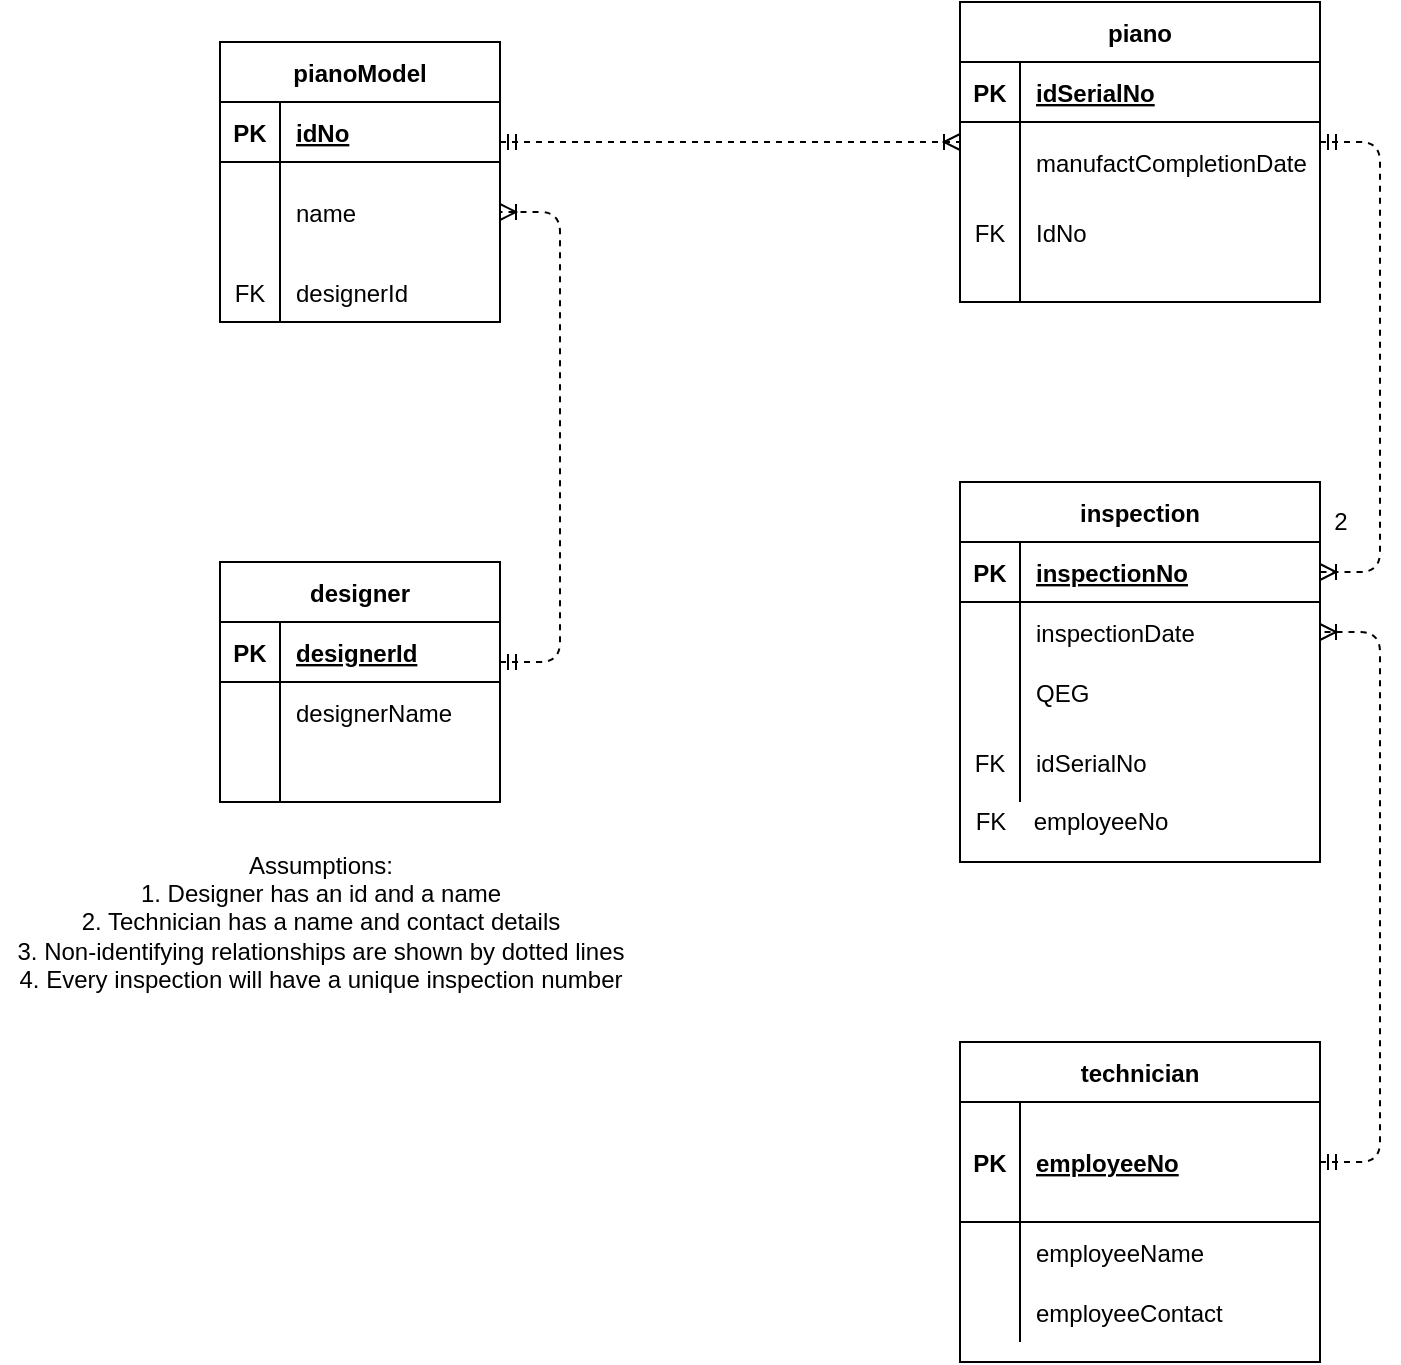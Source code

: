 <mxfile version="13.8.5" type="github" pages="2">
  <diagram id="wfeXpfmRRTUBRRbTYuu1" name="relational-schema">
    <mxGraphModel dx="1632" dy="437" grid="1" gridSize="10" guides="1" tooltips="1" connect="1" arrows="1" fold="1" page="1" pageScale="1" pageWidth="850" pageHeight="1100" math="0" shadow="0" extFonts="Permanent Marker^https://fonts.googleapis.com/css?family=Permanent+Marker">
      <root>
        <mxCell id="AUIAXAX3j84-FacNN-Je-0" />
        <mxCell id="AUIAXAX3j84-FacNN-Je-1" parent="AUIAXAX3j84-FacNN-Je-0" />
        <mxCell id="HDRzqcHxdsuTqlHMVffO-0" value="pianoModel" style="shape=table;startSize=30;container=1;collapsible=1;childLayout=tableLayout;fixedRows=1;rowLines=0;fontStyle=1;align=center;resizeLast=1;" parent="AUIAXAX3j84-FacNN-Je-1" vertex="1">
          <mxGeometry x="60" y="60" width="140" height="140" as="geometry" />
        </mxCell>
        <mxCell id="HDRzqcHxdsuTqlHMVffO-1" value="" style="shape=partialRectangle;collapsible=0;dropTarget=0;pointerEvents=0;fillColor=none;top=0;left=0;bottom=1;right=0;points=[[0,0.5],[1,0.5]];portConstraint=eastwest;" parent="HDRzqcHxdsuTqlHMVffO-0" vertex="1">
          <mxGeometry y="30" width="140" height="30" as="geometry" />
        </mxCell>
        <mxCell id="HDRzqcHxdsuTqlHMVffO-2" value="PK" style="shape=partialRectangle;connectable=0;fillColor=none;top=0;left=0;bottom=0;right=0;fontStyle=1;overflow=hidden;" parent="HDRzqcHxdsuTqlHMVffO-1" vertex="1">
          <mxGeometry width="30" height="30" as="geometry" />
        </mxCell>
        <mxCell id="HDRzqcHxdsuTqlHMVffO-3" value="idNo" style="shape=partialRectangle;connectable=0;fillColor=none;top=0;left=0;bottom=0;right=0;align=left;spacingLeft=6;fontStyle=5;overflow=hidden;" parent="HDRzqcHxdsuTqlHMVffO-1" vertex="1">
          <mxGeometry x="30" width="110" height="30" as="geometry" />
        </mxCell>
        <mxCell id="HDRzqcHxdsuTqlHMVffO-4" value="" style="shape=partialRectangle;collapsible=0;dropTarget=0;pointerEvents=0;fillColor=none;top=0;left=0;bottom=0;right=0;points=[[0,0.5],[1,0.5]];portConstraint=eastwest;" parent="HDRzqcHxdsuTqlHMVffO-0" vertex="1">
          <mxGeometry y="60" width="140" height="50" as="geometry" />
        </mxCell>
        <mxCell id="HDRzqcHxdsuTqlHMVffO-5" value="" style="shape=partialRectangle;connectable=0;fillColor=none;top=0;left=0;bottom=0;right=0;editable=1;overflow=hidden;" parent="HDRzqcHxdsuTqlHMVffO-4" vertex="1">
          <mxGeometry width="30" height="50" as="geometry" />
        </mxCell>
        <mxCell id="HDRzqcHxdsuTqlHMVffO-6" value="name" style="shape=partialRectangle;connectable=0;fillColor=none;top=0;left=0;bottom=0;right=0;align=left;spacingLeft=6;overflow=hidden;" parent="HDRzqcHxdsuTqlHMVffO-4" vertex="1">
          <mxGeometry x="30" width="110" height="50" as="geometry" />
        </mxCell>
        <mxCell id="HDRzqcHxdsuTqlHMVffO-10" value="" style="shape=partialRectangle;collapsible=0;dropTarget=0;pointerEvents=0;fillColor=none;top=0;left=0;bottom=0;right=0;points=[[0,0.5],[1,0.5]];portConstraint=eastwest;" parent="HDRzqcHxdsuTqlHMVffO-0" vertex="1">
          <mxGeometry y="110" width="140" height="30" as="geometry" />
        </mxCell>
        <mxCell id="HDRzqcHxdsuTqlHMVffO-11" value="FK" style="shape=partialRectangle;connectable=0;fillColor=none;top=0;left=0;bottom=0;right=0;editable=1;overflow=hidden;" parent="HDRzqcHxdsuTqlHMVffO-10" vertex="1">
          <mxGeometry width="30" height="30" as="geometry" />
        </mxCell>
        <mxCell id="HDRzqcHxdsuTqlHMVffO-12" value="designerId" style="shape=partialRectangle;connectable=0;fillColor=none;top=0;left=0;bottom=0;right=0;align=left;spacingLeft=6;overflow=hidden;" parent="HDRzqcHxdsuTqlHMVffO-10" vertex="1">
          <mxGeometry x="30" width="110" height="30" as="geometry" />
        </mxCell>
        <mxCell id="HDRzqcHxdsuTqlHMVffO-13" value="designer" style="shape=table;startSize=30;container=1;collapsible=1;childLayout=tableLayout;fixedRows=1;rowLines=0;fontStyle=1;align=center;resizeLast=1;" parent="AUIAXAX3j84-FacNN-Je-1" vertex="1">
          <mxGeometry x="60" y="320" width="140" height="120" as="geometry" />
        </mxCell>
        <mxCell id="HDRzqcHxdsuTqlHMVffO-14" value="" style="shape=partialRectangle;collapsible=0;dropTarget=0;pointerEvents=0;fillColor=none;top=0;left=0;bottom=1;right=0;points=[[0,0.5],[1,0.5]];portConstraint=eastwest;" parent="HDRzqcHxdsuTqlHMVffO-13" vertex="1">
          <mxGeometry y="30" width="140" height="30" as="geometry" />
        </mxCell>
        <mxCell id="HDRzqcHxdsuTqlHMVffO-15" value="PK" style="shape=partialRectangle;connectable=0;fillColor=none;top=0;left=0;bottom=0;right=0;fontStyle=1;overflow=hidden;" parent="HDRzqcHxdsuTqlHMVffO-14" vertex="1">
          <mxGeometry width="30" height="30" as="geometry" />
        </mxCell>
        <mxCell id="HDRzqcHxdsuTqlHMVffO-16" value="designerId" style="shape=partialRectangle;connectable=0;fillColor=none;top=0;left=0;bottom=0;right=0;align=left;spacingLeft=6;fontStyle=5;overflow=hidden;" parent="HDRzqcHxdsuTqlHMVffO-14" vertex="1">
          <mxGeometry x="30" width="110" height="30" as="geometry" />
        </mxCell>
        <mxCell id="HDRzqcHxdsuTqlHMVffO-17" value="" style="shape=partialRectangle;collapsible=0;dropTarget=0;pointerEvents=0;fillColor=none;top=0;left=0;bottom=0;right=0;points=[[0,0.5],[1,0.5]];portConstraint=eastwest;" parent="HDRzqcHxdsuTqlHMVffO-13" vertex="1">
          <mxGeometry y="60" width="140" height="30" as="geometry" />
        </mxCell>
        <mxCell id="HDRzqcHxdsuTqlHMVffO-18" value="" style="shape=partialRectangle;connectable=0;fillColor=none;top=0;left=0;bottom=0;right=0;editable=1;overflow=hidden;" parent="HDRzqcHxdsuTqlHMVffO-17" vertex="1">
          <mxGeometry width="30" height="30" as="geometry" />
        </mxCell>
        <mxCell id="HDRzqcHxdsuTqlHMVffO-19" value="designerName" style="shape=partialRectangle;connectable=0;fillColor=none;top=0;left=0;bottom=0;right=0;align=left;spacingLeft=6;overflow=hidden;" parent="HDRzqcHxdsuTqlHMVffO-17" vertex="1">
          <mxGeometry x="30" width="110" height="30" as="geometry" />
        </mxCell>
        <mxCell id="HDRzqcHxdsuTqlHMVffO-23" value="" style="shape=partialRectangle;collapsible=0;dropTarget=0;pointerEvents=0;fillColor=none;top=0;left=0;bottom=0;right=0;points=[[0,0.5],[1,0.5]];portConstraint=eastwest;" parent="HDRzqcHxdsuTqlHMVffO-13" vertex="1">
          <mxGeometry y="90" width="140" height="30" as="geometry" />
        </mxCell>
        <mxCell id="HDRzqcHxdsuTqlHMVffO-24" value="" style="shape=partialRectangle;connectable=0;fillColor=none;top=0;left=0;bottom=0;right=0;editable=1;overflow=hidden;" parent="HDRzqcHxdsuTqlHMVffO-23" vertex="1">
          <mxGeometry width="30" height="30" as="geometry" />
        </mxCell>
        <mxCell id="HDRzqcHxdsuTqlHMVffO-25" value="" style="shape=partialRectangle;connectable=0;fillColor=none;top=0;left=0;bottom=0;right=0;align=left;spacingLeft=6;overflow=hidden;" parent="HDRzqcHxdsuTqlHMVffO-23" vertex="1">
          <mxGeometry x="30" width="110" height="30" as="geometry" />
        </mxCell>
        <mxCell id="HDRzqcHxdsuTqlHMVffO-26" value="" style="edgeStyle=entityRelationEdgeStyle;fontSize=12;html=1;endArrow=ERoneToMany;startArrow=ERmandOne;endFill=0;entryX=1;entryY=0.5;entryDx=0;entryDy=0;dashed=1;" parent="AUIAXAX3j84-FacNN-Je-1" target="HDRzqcHxdsuTqlHMVffO-4" edge="1">
          <mxGeometry width="100" height="100" relative="1" as="geometry">
            <mxPoint x="200" y="370" as="sourcePoint" />
            <mxPoint x="330" y="170" as="targetPoint" />
          </mxGeometry>
        </mxCell>
        <mxCell id="HDRzqcHxdsuTqlHMVffO-27" value="piano" style="shape=table;startSize=30;container=1;collapsible=1;childLayout=tableLayout;fixedRows=1;rowLines=0;fontStyle=1;align=center;resizeLast=1;" parent="AUIAXAX3j84-FacNN-Je-1" vertex="1">
          <mxGeometry x="430" y="40" width="180" height="150" as="geometry" />
        </mxCell>
        <mxCell id="HDRzqcHxdsuTqlHMVffO-28" value="" style="shape=partialRectangle;collapsible=0;dropTarget=0;pointerEvents=0;fillColor=none;top=0;left=0;bottom=1;right=0;points=[[0,0.5],[1,0.5]];portConstraint=eastwest;" parent="HDRzqcHxdsuTqlHMVffO-27" vertex="1">
          <mxGeometry y="30" width="180" height="30" as="geometry" />
        </mxCell>
        <mxCell id="HDRzqcHxdsuTqlHMVffO-29" value="PK" style="shape=partialRectangle;connectable=0;fillColor=none;top=0;left=0;bottom=0;right=0;fontStyle=1;overflow=hidden;" parent="HDRzqcHxdsuTqlHMVffO-28" vertex="1">
          <mxGeometry width="30" height="30" as="geometry" />
        </mxCell>
        <mxCell id="HDRzqcHxdsuTqlHMVffO-30" value="idSerialNo" style="shape=partialRectangle;connectable=0;fillColor=none;top=0;left=0;bottom=0;right=0;align=left;spacingLeft=6;fontStyle=5;overflow=hidden;" parent="HDRzqcHxdsuTqlHMVffO-28" vertex="1">
          <mxGeometry x="30" width="150" height="30" as="geometry" />
        </mxCell>
        <mxCell id="HDRzqcHxdsuTqlHMVffO-31" value="" style="shape=partialRectangle;collapsible=0;dropTarget=0;pointerEvents=0;fillColor=none;top=0;left=0;bottom=0;right=0;points=[[0,0.5],[1,0.5]];portConstraint=eastwest;" parent="HDRzqcHxdsuTqlHMVffO-27" vertex="1">
          <mxGeometry y="60" width="180" height="40" as="geometry" />
        </mxCell>
        <mxCell id="HDRzqcHxdsuTqlHMVffO-32" value="" style="shape=partialRectangle;connectable=0;fillColor=none;top=0;left=0;bottom=0;right=0;editable=1;overflow=hidden;" parent="HDRzqcHxdsuTqlHMVffO-31" vertex="1">
          <mxGeometry width="30" height="40" as="geometry" />
        </mxCell>
        <mxCell id="HDRzqcHxdsuTqlHMVffO-33" value="manufactCompletionDate" style="shape=partialRectangle;connectable=0;fillColor=none;top=0;left=0;bottom=0;right=0;align=left;spacingLeft=6;overflow=hidden;" parent="HDRzqcHxdsuTqlHMVffO-31" vertex="1">
          <mxGeometry x="30" width="150" height="40" as="geometry" />
        </mxCell>
        <mxCell id="HDRzqcHxdsuTqlHMVffO-34" value="" style="shape=partialRectangle;collapsible=0;dropTarget=0;pointerEvents=0;fillColor=none;top=0;left=0;bottom=0;right=0;points=[[0,0.5],[1,0.5]];portConstraint=eastwest;" parent="HDRzqcHxdsuTqlHMVffO-27" vertex="1">
          <mxGeometry y="100" width="180" height="30" as="geometry" />
        </mxCell>
        <mxCell id="HDRzqcHxdsuTqlHMVffO-35" value="FK" style="shape=partialRectangle;connectable=0;fillColor=none;top=0;left=0;bottom=0;right=0;editable=1;overflow=hidden;" parent="HDRzqcHxdsuTqlHMVffO-34" vertex="1">
          <mxGeometry width="30" height="30" as="geometry" />
        </mxCell>
        <mxCell id="HDRzqcHxdsuTqlHMVffO-36" value="IdNo" style="shape=partialRectangle;connectable=0;fillColor=none;top=0;left=0;bottom=0;right=0;align=left;spacingLeft=6;overflow=hidden;" parent="HDRzqcHxdsuTqlHMVffO-34" vertex="1">
          <mxGeometry x="30" width="150" height="30" as="geometry" />
        </mxCell>
        <mxCell id="HDRzqcHxdsuTqlHMVffO-37" value="" style="shape=partialRectangle;collapsible=0;dropTarget=0;pointerEvents=0;fillColor=none;top=0;left=0;bottom=0;right=0;points=[[0,0.5],[1,0.5]];portConstraint=eastwest;" parent="HDRzqcHxdsuTqlHMVffO-27" vertex="1">
          <mxGeometry y="130" width="180" height="20" as="geometry" />
        </mxCell>
        <mxCell id="HDRzqcHxdsuTqlHMVffO-38" value="" style="shape=partialRectangle;connectable=0;fillColor=none;top=0;left=0;bottom=0;right=0;editable=1;overflow=hidden;" parent="HDRzqcHxdsuTqlHMVffO-37" vertex="1">
          <mxGeometry width="30" height="20" as="geometry" />
        </mxCell>
        <mxCell id="HDRzqcHxdsuTqlHMVffO-39" value="" style="shape=partialRectangle;connectable=0;fillColor=none;top=0;left=0;bottom=0;right=0;align=left;spacingLeft=6;overflow=hidden;" parent="HDRzqcHxdsuTqlHMVffO-37" vertex="1">
          <mxGeometry x="30" width="150" height="20" as="geometry" />
        </mxCell>
        <mxCell id="zAU9ij52lQA58ya5iEqO-0" value="" style="edgeStyle=entityRelationEdgeStyle;fontSize=12;html=1;endArrow=ERoneToMany;startArrow=ERmandOne;dashed=1;" parent="AUIAXAX3j84-FacNN-Je-1" edge="1">
          <mxGeometry width="100" height="100" relative="1" as="geometry">
            <mxPoint x="200" y="110" as="sourcePoint" />
            <mxPoint x="430" y="110" as="targetPoint" />
          </mxGeometry>
        </mxCell>
        <mxCell id="zAU9ij52lQA58ya5iEqO-1" value="inspection" style="shape=table;startSize=30;container=1;collapsible=1;childLayout=tableLayout;fixedRows=1;rowLines=0;fontStyle=1;align=center;resizeLast=1;" parent="AUIAXAX3j84-FacNN-Je-1" vertex="1">
          <mxGeometry x="430" y="280" width="180" height="190" as="geometry" />
        </mxCell>
        <mxCell id="zAU9ij52lQA58ya5iEqO-2" value="" style="shape=partialRectangle;collapsible=0;dropTarget=0;pointerEvents=0;fillColor=none;top=0;left=0;bottom=1;right=0;points=[[0,0.5],[1,0.5]];portConstraint=eastwest;" parent="zAU9ij52lQA58ya5iEqO-1" vertex="1">
          <mxGeometry y="30" width="180" height="30" as="geometry" />
        </mxCell>
        <mxCell id="zAU9ij52lQA58ya5iEqO-3" value="PK" style="shape=partialRectangle;connectable=0;fillColor=none;top=0;left=0;bottom=0;right=0;fontStyle=1;overflow=hidden;" parent="zAU9ij52lQA58ya5iEqO-2" vertex="1">
          <mxGeometry width="30" height="30" as="geometry" />
        </mxCell>
        <mxCell id="zAU9ij52lQA58ya5iEqO-4" value="inspectionNo" style="shape=partialRectangle;connectable=0;fillColor=none;top=0;left=0;bottom=0;right=0;align=left;spacingLeft=6;fontStyle=5;overflow=hidden;" parent="zAU9ij52lQA58ya5iEqO-2" vertex="1">
          <mxGeometry x="30" width="150" height="30" as="geometry" />
        </mxCell>
        <mxCell id="zAU9ij52lQA58ya5iEqO-5" value="" style="shape=partialRectangle;collapsible=0;dropTarget=0;pointerEvents=0;fillColor=none;top=0;left=0;bottom=0;right=0;points=[[0,0.5],[1,0.5]];portConstraint=eastwest;" parent="zAU9ij52lQA58ya5iEqO-1" vertex="1">
          <mxGeometry y="60" width="180" height="30" as="geometry" />
        </mxCell>
        <mxCell id="zAU9ij52lQA58ya5iEqO-6" value="" style="shape=partialRectangle;connectable=0;fillColor=none;top=0;left=0;bottom=0;right=0;editable=1;overflow=hidden;" parent="zAU9ij52lQA58ya5iEqO-5" vertex="1">
          <mxGeometry width="30" height="30" as="geometry" />
        </mxCell>
        <mxCell id="zAU9ij52lQA58ya5iEqO-7" value="inspectionDate" style="shape=partialRectangle;connectable=0;fillColor=none;top=0;left=0;bottom=0;right=0;align=left;spacingLeft=6;overflow=hidden;" parent="zAU9ij52lQA58ya5iEqO-5" vertex="1">
          <mxGeometry x="30" width="150" height="30" as="geometry" />
        </mxCell>
        <mxCell id="zAU9ij52lQA58ya5iEqO-8" value="" style="shape=partialRectangle;collapsible=0;dropTarget=0;pointerEvents=0;fillColor=none;top=0;left=0;bottom=0;right=0;points=[[0,0.5],[1,0.5]];portConstraint=eastwest;" parent="zAU9ij52lQA58ya5iEqO-1" vertex="1">
          <mxGeometry y="90" width="180" height="30" as="geometry" />
        </mxCell>
        <mxCell id="zAU9ij52lQA58ya5iEqO-9" value="" style="shape=partialRectangle;connectable=0;fillColor=none;top=0;left=0;bottom=0;right=0;editable=1;overflow=hidden;" parent="zAU9ij52lQA58ya5iEqO-8" vertex="1">
          <mxGeometry width="30" height="30" as="geometry" />
        </mxCell>
        <mxCell id="zAU9ij52lQA58ya5iEqO-10" value="QEG" style="shape=partialRectangle;connectable=0;fillColor=none;top=0;left=0;bottom=0;right=0;align=left;spacingLeft=6;overflow=hidden;" parent="zAU9ij52lQA58ya5iEqO-8" vertex="1">
          <mxGeometry x="30" width="150" height="30" as="geometry" />
        </mxCell>
        <mxCell id="zAU9ij52lQA58ya5iEqO-11" value="" style="shape=partialRectangle;collapsible=0;dropTarget=0;pointerEvents=0;fillColor=none;top=0;left=0;bottom=0;right=0;points=[[0,0.5],[1,0.5]];portConstraint=eastwest;" parent="zAU9ij52lQA58ya5iEqO-1" vertex="1">
          <mxGeometry y="120" width="180" height="40" as="geometry" />
        </mxCell>
        <mxCell id="zAU9ij52lQA58ya5iEqO-12" value="FK" style="shape=partialRectangle;connectable=0;fillColor=none;top=0;left=0;bottom=0;right=0;editable=1;overflow=hidden;" parent="zAU9ij52lQA58ya5iEqO-11" vertex="1">
          <mxGeometry width="30" height="40" as="geometry" />
        </mxCell>
        <mxCell id="zAU9ij52lQA58ya5iEqO-13" value="idSerialNo" style="shape=partialRectangle;connectable=0;fillColor=none;top=0;left=0;bottom=0;right=0;align=left;spacingLeft=6;overflow=hidden;" parent="zAU9ij52lQA58ya5iEqO-11" vertex="1">
          <mxGeometry x="30" width="150" height="40" as="geometry" />
        </mxCell>
        <mxCell id="ZlBTaW7WHhb9d5SQsamA-0" value="" style="edgeStyle=entityRelationEdgeStyle;fontSize=12;html=1;endArrow=ERoneToMany;startArrow=ERmandOne;dashed=1;entryX=1;entryY=0.5;entryDx=0;entryDy=0;" parent="AUIAXAX3j84-FacNN-Je-1" target="zAU9ij52lQA58ya5iEqO-2" edge="1">
          <mxGeometry width="100" height="100" relative="1" as="geometry">
            <mxPoint x="610" y="110" as="sourcePoint" />
            <mxPoint x="840" y="110" as="targetPoint" />
          </mxGeometry>
        </mxCell>
        <mxCell id="ZlBTaW7WHhb9d5SQsamA-1" value="2" style="text;html=1;align=center;verticalAlign=middle;resizable=0;points=[];autosize=1;" parent="AUIAXAX3j84-FacNN-Je-1" vertex="1">
          <mxGeometry x="610" y="290" width="20" height="20" as="geometry" />
        </mxCell>
        <mxCell id="ZlBTaW7WHhb9d5SQsamA-2" value="employeeNo" style="text;html=1;align=center;verticalAlign=middle;resizable=0;points=[];autosize=1;" parent="AUIAXAX3j84-FacNN-Je-1" vertex="1">
          <mxGeometry x="460" y="440" width="80" height="20" as="geometry" />
        </mxCell>
        <mxCell id="ZlBTaW7WHhb9d5SQsamA-3" value="FK" style="text;html=1;align=center;verticalAlign=middle;resizable=0;points=[];autosize=1;" parent="AUIAXAX3j84-FacNN-Je-1" vertex="1">
          <mxGeometry x="430" y="440" width="30" height="20" as="geometry" />
        </mxCell>
        <mxCell id="ZlBTaW7WHhb9d5SQsamA-5" value="technician" style="shape=table;startSize=30;container=1;collapsible=1;childLayout=tableLayout;fixedRows=1;rowLines=0;fontStyle=1;align=center;resizeLast=1;" parent="AUIAXAX3j84-FacNN-Je-1" vertex="1">
          <mxGeometry x="430" y="560" width="180" height="160" as="geometry" />
        </mxCell>
        <mxCell id="ZlBTaW7WHhb9d5SQsamA-6" value="" style="shape=partialRectangle;collapsible=0;dropTarget=0;pointerEvents=0;fillColor=none;top=0;left=0;bottom=1;right=0;points=[[0,0.5],[1,0.5]];portConstraint=eastwest;" parent="ZlBTaW7WHhb9d5SQsamA-5" vertex="1">
          <mxGeometry y="30" width="180" height="60" as="geometry" />
        </mxCell>
        <mxCell id="ZlBTaW7WHhb9d5SQsamA-7" value="PK" style="shape=partialRectangle;connectable=0;fillColor=none;top=0;left=0;bottom=0;right=0;fontStyle=1;overflow=hidden;" parent="ZlBTaW7WHhb9d5SQsamA-6" vertex="1">
          <mxGeometry width="30" height="60" as="geometry" />
        </mxCell>
        <mxCell id="ZlBTaW7WHhb9d5SQsamA-8" value="employeeNo" style="shape=partialRectangle;connectable=0;fillColor=none;top=0;left=0;bottom=0;right=0;align=left;spacingLeft=6;fontStyle=5;overflow=hidden;" parent="ZlBTaW7WHhb9d5SQsamA-6" vertex="1">
          <mxGeometry x="30" width="150" height="60" as="geometry" />
        </mxCell>
        <mxCell id="ZlBTaW7WHhb9d5SQsamA-12" value="" style="shape=partialRectangle;collapsible=0;dropTarget=0;pointerEvents=0;fillColor=none;top=0;left=0;bottom=0;right=0;points=[[0,0.5],[1,0.5]];portConstraint=eastwest;" parent="ZlBTaW7WHhb9d5SQsamA-5" vertex="1">
          <mxGeometry y="90" width="180" height="30" as="geometry" />
        </mxCell>
        <mxCell id="ZlBTaW7WHhb9d5SQsamA-13" value="" style="shape=partialRectangle;connectable=0;fillColor=none;top=0;left=0;bottom=0;right=0;editable=1;overflow=hidden;" parent="ZlBTaW7WHhb9d5SQsamA-12" vertex="1">
          <mxGeometry width="30" height="30" as="geometry" />
        </mxCell>
        <mxCell id="ZlBTaW7WHhb9d5SQsamA-14" value="employeeName" style="shape=partialRectangle;connectable=0;fillColor=none;top=0;left=0;bottom=0;right=0;align=left;spacingLeft=6;overflow=hidden;" parent="ZlBTaW7WHhb9d5SQsamA-12" vertex="1">
          <mxGeometry x="30" width="150" height="30" as="geometry" />
        </mxCell>
        <mxCell id="ZlBTaW7WHhb9d5SQsamA-15" value="" style="shape=partialRectangle;collapsible=0;dropTarget=0;pointerEvents=0;fillColor=none;top=0;left=0;bottom=0;right=0;points=[[0,0.5],[1,0.5]];portConstraint=eastwest;" parent="ZlBTaW7WHhb9d5SQsamA-5" vertex="1">
          <mxGeometry y="120" width="180" height="30" as="geometry" />
        </mxCell>
        <mxCell id="ZlBTaW7WHhb9d5SQsamA-16" value="" style="shape=partialRectangle;connectable=0;fillColor=none;top=0;left=0;bottom=0;right=0;editable=1;overflow=hidden;" parent="ZlBTaW7WHhb9d5SQsamA-15" vertex="1">
          <mxGeometry width="30" height="30" as="geometry" />
        </mxCell>
        <mxCell id="ZlBTaW7WHhb9d5SQsamA-17" value="employeeContact" style="shape=partialRectangle;connectable=0;fillColor=none;top=0;left=0;bottom=0;right=0;align=left;spacingLeft=6;overflow=hidden;" parent="ZlBTaW7WHhb9d5SQsamA-15" vertex="1">
          <mxGeometry x="30" width="150" height="30" as="geometry" />
        </mxCell>
        <mxCell id="ZlBTaW7WHhb9d5SQsamA-18" value="" style="edgeStyle=entityRelationEdgeStyle;fontSize=12;html=1;endArrow=ERoneToMany;startArrow=ERmandOne;dashed=1;entryX=1;entryY=0.5;entryDx=0;entryDy=0;" parent="AUIAXAX3j84-FacNN-Je-1" target="zAU9ij52lQA58ya5iEqO-5" edge="1">
          <mxGeometry width="100" height="100" relative="1" as="geometry">
            <mxPoint x="610" y="620" as="sourcePoint" />
            <mxPoint x="840" y="620" as="targetPoint" />
          </mxGeometry>
        </mxCell>
        <mxCell id="xNJhmkuakIggJ83uwNSt-0" value="Assumptions:&lt;br&gt;1. Designer has an id and a name&lt;br&gt;2. Technician has a name and contact details&lt;br&gt;3. Non-identifying relationships are shown by dotted lines&lt;br&gt;4. Every inspection will have a unique inspection number&lt;br&gt;" style="text;html=1;align=center;verticalAlign=middle;resizable=0;points=[];autosize=1;" parent="AUIAXAX3j84-FacNN-Je-1" vertex="1">
          <mxGeometry x="-50" y="460" width="320" height="80" as="geometry" />
        </mxCell>
      </root>
    </mxGraphModel>
  </diagram>
  <diagram id="R2lEEEUBdFMjLlhIrx00" name="er-diagram">
    <mxGraphModel dx="782" dy="437" grid="1" gridSize="10" guides="1" tooltips="1" connect="1" arrows="1" fold="1" page="1" pageScale="1" pageWidth="850" pageHeight="1100" math="0" shadow="0" extFonts="Permanent Marker^https://fonts.googleapis.com/css?family=Permanent+Marker">
      <root>
        <mxCell id="0" />
        <mxCell id="1" parent="0" />
        <mxCell id="3rl7oUPLw8-FhLQ5muPx-7" value="Piano_Model" style="swimlane;childLayout=stackLayout;horizontal=1;startSize=30;horizontalStack=0;rounded=1;fontSize=14;fontStyle=0;strokeWidth=2;resizeParent=0;resizeLast=1;shadow=0;dashed=0;align=center;" parent="1" vertex="1">
          <mxGeometry x="40" y="70" width="170" height="90" as="geometry" />
        </mxCell>
        <mxCell id="3rl7oUPLw8-FhLQ5muPx-8" value="+id_no&#xa;+piano_name" style="align=left;strokeColor=none;fillColor=none;spacingLeft=4;fontSize=12;verticalAlign=top;resizable=0;rotatable=0;part=1;fontStyle=1" parent="3rl7oUPLw8-FhLQ5muPx-7" vertex="1">
          <mxGeometry y="30" width="170" height="60" as="geometry" />
        </mxCell>
        <mxCell id="3rl7oUPLw8-FhLQ5muPx-9" style="edgeStyle=orthogonalEdgeStyle;rounded=0;orthogonalLoop=1;jettySize=auto;html=1;exitX=0.5;exitY=1;exitDx=0;exitDy=0;" parent="3rl7oUPLw8-FhLQ5muPx-7" source="3rl7oUPLw8-FhLQ5muPx-8" target="3rl7oUPLw8-FhLQ5muPx-8" edge="1">
          <mxGeometry relative="1" as="geometry" />
        </mxCell>
        <mxCell id="3rl7oUPLw8-FhLQ5muPx-32" value="" style="edgeStyle=entityRelationEdgeStyle;fontSize=12;html=1;endArrow=ERoneToMany;startArrow=ERmandOne;dashed=1;endFill=0;" parent="1" edge="1">
          <mxGeometry width="100" height="100" relative="1" as="geometry">
            <mxPoint x="210" y="280" as="sourcePoint" />
            <mxPoint x="40" y="120" as="targetPoint" />
          </mxGeometry>
        </mxCell>
        <mxCell id="3rl7oUPLw8-FhLQ5muPx-33" value="" style="edgeStyle=entityRelationEdgeStyle;fontSize=12;html=1;endArrow=ERoneToMany;startArrow=ERmandOne;dashed=1;endFill=0;exitX=1;exitY=0.25;exitDx=0;exitDy=0;" parent="1" source="3rl7oUPLw8-FhLQ5muPx-8" edge="1">
          <mxGeometry width="100" height="100" relative="1" as="geometry">
            <mxPoint x="430" y="220" as="sourcePoint" />
            <mxPoint x="390" y="115" as="targetPoint" />
          </mxGeometry>
        </mxCell>
        <mxCell id="3rl7oUPLw8-FhLQ5muPx-34" value="" style="edgeStyle=entityRelationEdgeStyle;fontSize=12;html=1;endArrow=ERoneToMany;startArrow=ERmandOne;dashed=1;endFill=0;entryX=1;entryY=0.25;entryDx=0;entryDy=0;" parent="1" target="3rl7oUPLw8-FhLQ5muPx-16" edge="1">
          <mxGeometry width="100" height="100" relative="1" as="geometry">
            <mxPoint x="580" y="110" as="sourcePoint" />
            <mxPoint x="625" y="180" as="targetPoint" />
          </mxGeometry>
        </mxCell>
        <mxCell id="3rl7oUPLw8-FhLQ5muPx-36" value="" style="edgeStyle=entityRelationEdgeStyle;fontSize=12;html=1;endArrow=ERoneToMany;startArrow=ERmandOne;dashed=1;endFill=0;exitX=1;exitY=0.25;exitDx=0;exitDy=0;entryX=1;entryY=0.5;entryDx=0;entryDy=0;" parent="1" source="3rl7oUPLw8-FhLQ5muPx-18" target="3rl7oUPLw8-FhLQ5muPx-16" edge="1">
          <mxGeometry width="100" height="100" relative="1" as="geometry">
            <mxPoint x="200" y="340" as="sourcePoint" />
            <mxPoint x="440" y="340" as="targetPoint" />
          </mxGeometry>
        </mxCell>
        <mxCell id="3rl7oUPLw8-FhLQ5muPx-11" value="Piano" style="swimlane;childLayout=stackLayout;horizontal=1;startSize=30;horizontalStack=0;rounded=1;fontSize=14;fontStyle=0;strokeWidth=2;resizeParent=0;resizeLast=1;shadow=0;dashed=0;align=center;" parent="1" vertex="1">
          <mxGeometry x="390" y="70" width="190" height="90" as="geometry" />
        </mxCell>
        <mxCell id="3rl7oUPLw8-FhLQ5muPx-12" value="+id_serial_no&#xa;+manufact_completion_date" style="align=left;strokeColor=none;fillColor=none;spacingLeft=4;fontSize=12;verticalAlign=top;resizable=0;rotatable=0;part=1;fontStyle=1" parent="3rl7oUPLw8-FhLQ5muPx-11" vertex="1">
          <mxGeometry y="30" width="190" height="60" as="geometry" />
        </mxCell>
        <mxCell id="3rl7oUPLw8-FhLQ5muPx-15" value="Inspection" style="swimlane;childLayout=stackLayout;horizontal=1;startSize=30;horizontalStack=0;rounded=1;fontSize=14;fontStyle=0;strokeWidth=2;resizeParent=0;resizeLast=1;shadow=0;dashed=0;align=center;" parent="1" vertex="1">
          <mxGeometry x="390" y="200" width="160" height="100" as="geometry" />
        </mxCell>
        <mxCell id="3rl7oUPLw8-FhLQ5muPx-16" value="+inspection_no&#xa;+inspection_date&#xa;+quality_eval_grade" style="align=left;strokeColor=none;fillColor=none;spacingLeft=4;fontSize=12;verticalAlign=top;resizable=0;rotatable=0;part=1;" parent="3rl7oUPLw8-FhLQ5muPx-15" vertex="1">
          <mxGeometry y="30" width="160" height="70" as="geometry" />
        </mxCell>
        <mxCell id="3rl7oUPLw8-FhLQ5muPx-17" value="Technician" style="swimlane;childLayout=stackLayout;horizontal=1;startSize=30;horizontalStack=0;rounded=1;fontSize=14;fontStyle=0;strokeWidth=2;resizeParent=0;resizeLast=1;shadow=0;dashed=0;align=center;" parent="1" vertex="1">
          <mxGeometry x="390" y="320" width="160" height="80" as="geometry" />
        </mxCell>
        <mxCell id="3rl7oUPLw8-FhLQ5muPx-18" value="+employee_no&#xa;" style="align=left;strokeColor=none;fillColor=none;spacingLeft=4;fontSize=12;verticalAlign=top;resizable=0;rotatable=0;part=1;" parent="3rl7oUPLw8-FhLQ5muPx-17" vertex="1">
          <mxGeometry y="30" width="160" height="50" as="geometry" />
        </mxCell>
        <mxCell id="3rl7oUPLw8-FhLQ5muPx-45" value="Designer" style="swimlane;childLayout=stackLayout;horizontal=1;startSize=30;horizontalStack=0;rounded=1;fontSize=14;fontStyle=0;strokeWidth=2;resizeParent=0;resizeLast=1;shadow=0;dashed=0;align=center;" parent="1" vertex="1">
          <mxGeometry x="50" y="220" width="160" height="120" as="geometry" />
        </mxCell>
        <mxCell id="3rl7oUPLw8-FhLQ5muPx-46" value="+designer_id&#xa;+designer_name" style="align=left;strokeColor=none;fillColor=none;spacingLeft=4;fontSize=12;verticalAlign=top;resizable=0;rotatable=0;part=1;fontStyle=0" parent="3rl7oUPLw8-FhLQ5muPx-45" vertex="1">
          <mxGeometry y="30" width="160" height="90" as="geometry" />
        </mxCell>
        <mxCell id="3rl7oUPLw8-FhLQ5muPx-47" value="2" style="text;html=1;align=center;verticalAlign=middle;resizable=0;points=[];autosize=1;" parent="1" vertex="1">
          <mxGeometry x="560" y="230" width="20" height="20" as="geometry" />
        </mxCell>
      </root>
    </mxGraphModel>
  </diagram>
</mxfile>
